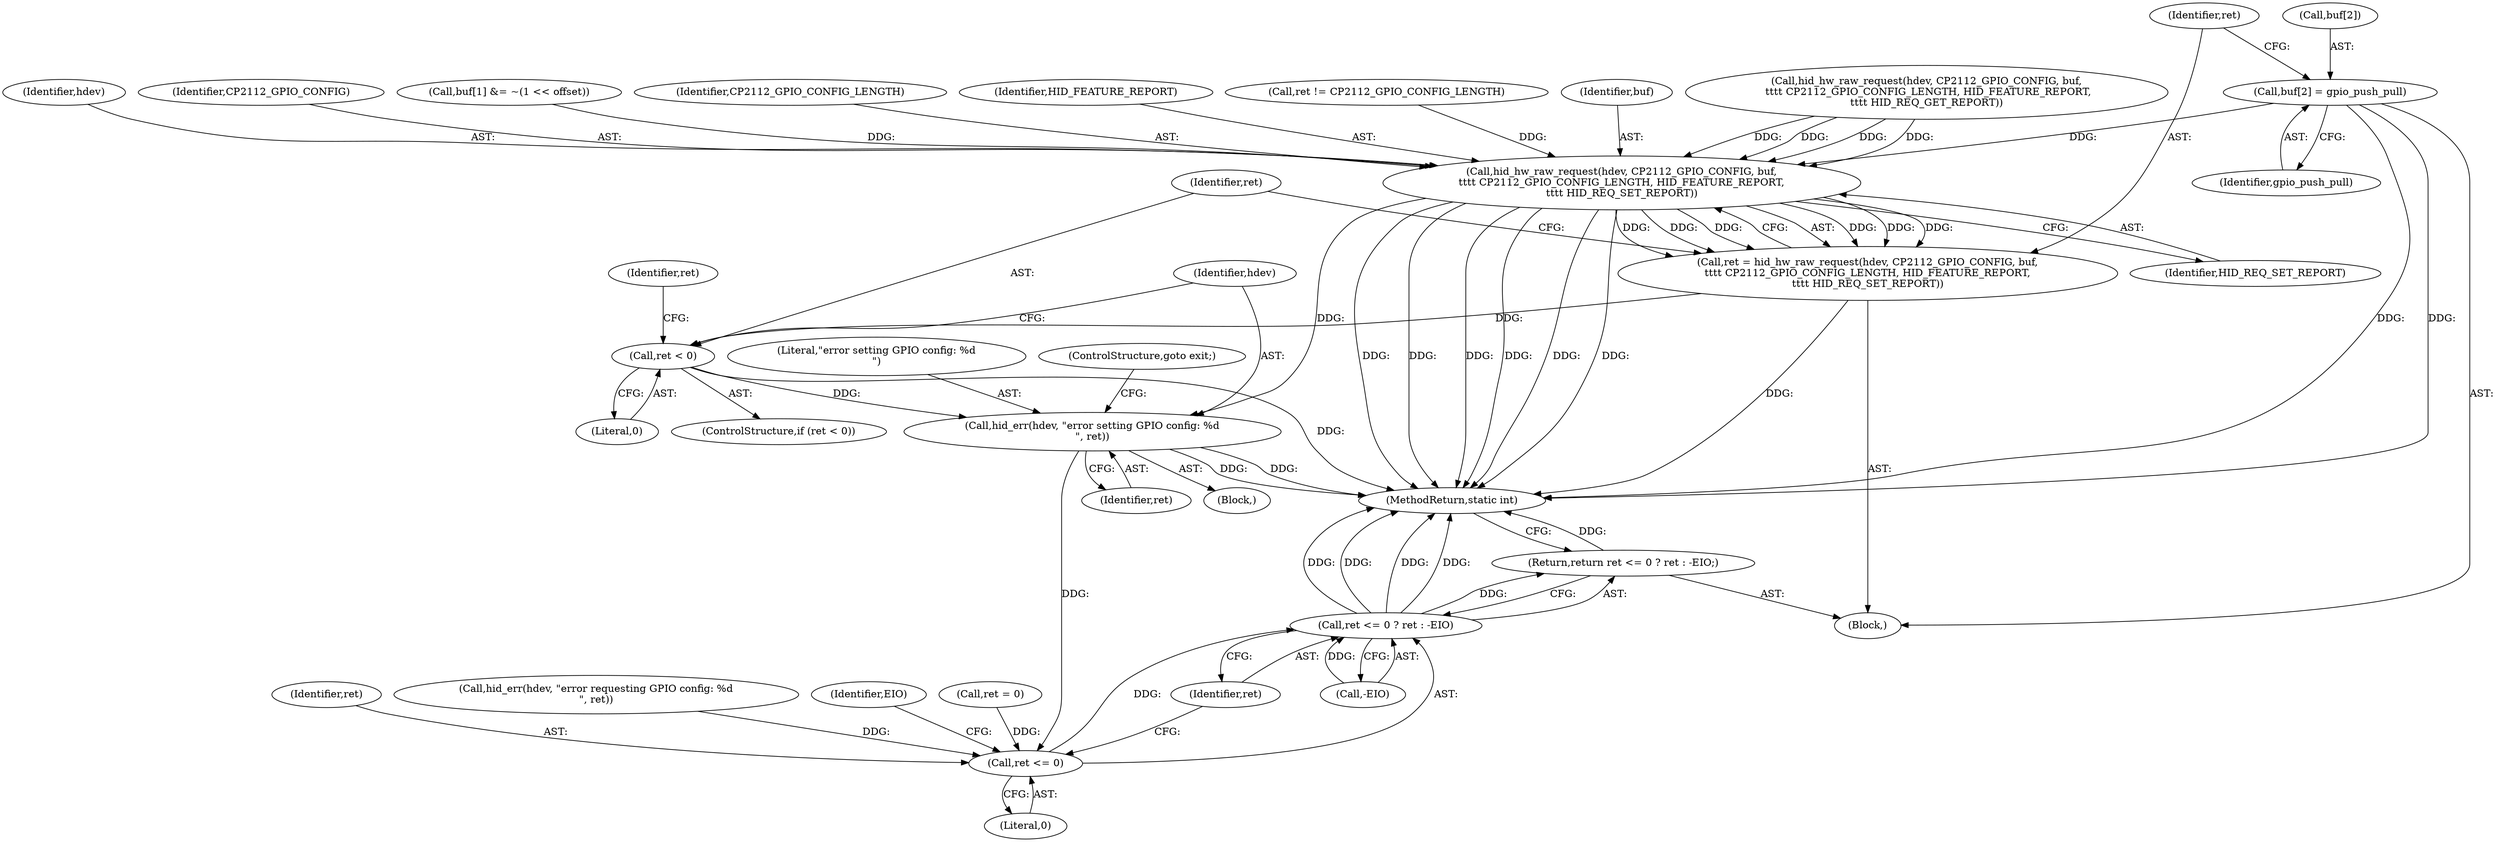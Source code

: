 digraph "0_linux_7a7b5df84b6b4e5d599c7289526eed96541a0654@pointer" {
"1000154" [label="(Call,buf[2] = gpio_push_pull)"];
"1000161" [label="(Call,hid_hw_raw_request(hdev, CP2112_GPIO_CONFIG, buf,\n\t\t\t\t CP2112_GPIO_CONFIG_LENGTH, HID_FEATURE_REPORT,\n\t\t\t\t HID_REQ_SET_REPORT))"];
"1000159" [label="(Call,ret = hid_hw_raw_request(hdev, CP2112_GPIO_CONFIG, buf,\n\t\t\t\t CP2112_GPIO_CONFIG_LENGTH, HID_FEATURE_REPORT,\n\t\t\t\t HID_REQ_SET_REPORT))"];
"1000169" [label="(Call,ret < 0)"];
"1000173" [label="(Call,hid_err(hdev, \"error setting GPIO config: %d\n\", ret))"];
"1000189" [label="(Call,ret <= 0)"];
"1000188" [label="(Call,ret <= 0 ? ret : -EIO)"];
"1000187" [label="(Return,return ret <= 0 ? ret : -EIO;)"];
"1000159" [label="(Call,ret = hid_hw_raw_request(hdev, CP2112_GPIO_CONFIG, buf,\n\t\t\t\t CP2112_GPIO_CONFIG_LENGTH, HID_FEATURE_REPORT,\n\t\t\t\t HID_REQ_SET_REPORT))"];
"1000177" [label="(ControlStructure,goto exit;)"];
"1000189" [label="(Call,ret <= 0)"];
"1000162" [label="(Identifier,hdev)"];
"1000176" [label="(Identifier,ret)"];
"1000163" [label="(Identifier,CP2112_GPIO_CONFIG)"];
"1000146" [label="(Call,buf[1] &= ~(1 << offset))"];
"1000192" [label="(Identifier,ret)"];
"1000190" [label="(Identifier,ret)"];
"1000165" [label="(Identifier,CP2112_GPIO_CONFIG_LENGTH)"];
"1000191" [label="(Literal,0)"];
"1000169" [label="(Call,ret < 0)"];
"1000166" [label="(Identifier,HID_FEATURE_REPORT)"];
"1000141" [label="(Call,hid_err(hdev, \"error requesting GPIO config: %d\n\", ret))"];
"1000171" [label="(Literal,0)"];
"1000154" [label="(Call,buf[2] = gpio_push_pull)"];
"1000137" [label="(Call,ret != CP2112_GPIO_CONFIG_LENGTH)"];
"1000187" [label="(Return,return ret <= 0 ? ret : -EIO;)"];
"1000173" [label="(Call,hid_err(hdev, \"error setting GPIO config: %d\n\", ret))"];
"1000160" [label="(Identifier,ret)"];
"1000103" [label="(Block,)"];
"1000172" [label="(Block,)"];
"1000179" [label="(Identifier,ret)"];
"1000158" [label="(Identifier,gpio_push_pull)"];
"1000161" [label="(Call,hid_hw_raw_request(hdev, CP2112_GPIO_CONFIG, buf,\n\t\t\t\t CP2112_GPIO_CONFIG_LENGTH, HID_FEATURE_REPORT,\n\t\t\t\t HID_REQ_SET_REPORT))"];
"1000195" [label="(MethodReturn,static int)"];
"1000193" [label="(Call,-EIO)"];
"1000164" [label="(Identifier,buf)"];
"1000170" [label="(Identifier,ret)"];
"1000194" [label="(Identifier,EIO)"];
"1000129" [label="(Call,hid_hw_raw_request(hdev, CP2112_GPIO_CONFIG, buf,\n \t\t\t\t CP2112_GPIO_CONFIG_LENGTH, HID_FEATURE_REPORT,\n\t\t\t\t HID_REQ_GET_REPORT))"];
"1000167" [label="(Identifier,HID_REQ_SET_REPORT)"];
"1000174" [label="(Identifier,hdev)"];
"1000175" [label="(Literal,\"error setting GPIO config: %d\n\")"];
"1000178" [label="(Call,ret = 0)"];
"1000155" [label="(Call,buf[2])"];
"1000168" [label="(ControlStructure,if (ret < 0))"];
"1000188" [label="(Call,ret <= 0 ? ret : -EIO)"];
"1000154" -> "1000103"  [label="AST: "];
"1000154" -> "1000158"  [label="CFG: "];
"1000155" -> "1000154"  [label="AST: "];
"1000158" -> "1000154"  [label="AST: "];
"1000160" -> "1000154"  [label="CFG: "];
"1000154" -> "1000195"  [label="DDG: "];
"1000154" -> "1000195"  [label="DDG: "];
"1000154" -> "1000161"  [label="DDG: "];
"1000161" -> "1000159"  [label="AST: "];
"1000161" -> "1000167"  [label="CFG: "];
"1000162" -> "1000161"  [label="AST: "];
"1000163" -> "1000161"  [label="AST: "];
"1000164" -> "1000161"  [label="AST: "];
"1000165" -> "1000161"  [label="AST: "];
"1000166" -> "1000161"  [label="AST: "];
"1000167" -> "1000161"  [label="AST: "];
"1000159" -> "1000161"  [label="CFG: "];
"1000161" -> "1000195"  [label="DDG: "];
"1000161" -> "1000195"  [label="DDG: "];
"1000161" -> "1000195"  [label="DDG: "];
"1000161" -> "1000195"  [label="DDG: "];
"1000161" -> "1000195"  [label="DDG: "];
"1000161" -> "1000195"  [label="DDG: "];
"1000161" -> "1000159"  [label="DDG: "];
"1000161" -> "1000159"  [label="DDG: "];
"1000161" -> "1000159"  [label="DDG: "];
"1000161" -> "1000159"  [label="DDG: "];
"1000161" -> "1000159"  [label="DDG: "];
"1000161" -> "1000159"  [label="DDG: "];
"1000129" -> "1000161"  [label="DDG: "];
"1000129" -> "1000161"  [label="DDG: "];
"1000129" -> "1000161"  [label="DDG: "];
"1000129" -> "1000161"  [label="DDG: "];
"1000146" -> "1000161"  [label="DDG: "];
"1000137" -> "1000161"  [label="DDG: "];
"1000161" -> "1000173"  [label="DDG: "];
"1000159" -> "1000103"  [label="AST: "];
"1000160" -> "1000159"  [label="AST: "];
"1000170" -> "1000159"  [label="CFG: "];
"1000159" -> "1000195"  [label="DDG: "];
"1000159" -> "1000169"  [label="DDG: "];
"1000169" -> "1000168"  [label="AST: "];
"1000169" -> "1000171"  [label="CFG: "];
"1000170" -> "1000169"  [label="AST: "];
"1000171" -> "1000169"  [label="AST: "];
"1000174" -> "1000169"  [label="CFG: "];
"1000179" -> "1000169"  [label="CFG: "];
"1000169" -> "1000195"  [label="DDG: "];
"1000169" -> "1000173"  [label="DDG: "];
"1000173" -> "1000172"  [label="AST: "];
"1000173" -> "1000176"  [label="CFG: "];
"1000174" -> "1000173"  [label="AST: "];
"1000175" -> "1000173"  [label="AST: "];
"1000176" -> "1000173"  [label="AST: "];
"1000177" -> "1000173"  [label="CFG: "];
"1000173" -> "1000195"  [label="DDG: "];
"1000173" -> "1000195"  [label="DDG: "];
"1000173" -> "1000189"  [label="DDG: "];
"1000189" -> "1000188"  [label="AST: "];
"1000189" -> "1000191"  [label="CFG: "];
"1000190" -> "1000189"  [label="AST: "];
"1000191" -> "1000189"  [label="AST: "];
"1000192" -> "1000189"  [label="CFG: "];
"1000194" -> "1000189"  [label="CFG: "];
"1000189" -> "1000188"  [label="DDG: "];
"1000178" -> "1000189"  [label="DDG: "];
"1000141" -> "1000189"  [label="DDG: "];
"1000188" -> "1000187"  [label="AST: "];
"1000188" -> "1000192"  [label="CFG: "];
"1000188" -> "1000193"  [label="CFG: "];
"1000192" -> "1000188"  [label="AST: "];
"1000193" -> "1000188"  [label="AST: "];
"1000187" -> "1000188"  [label="CFG: "];
"1000188" -> "1000195"  [label="DDG: "];
"1000188" -> "1000195"  [label="DDG: "];
"1000188" -> "1000195"  [label="DDG: "];
"1000188" -> "1000195"  [label="DDG: "];
"1000188" -> "1000187"  [label="DDG: "];
"1000193" -> "1000188"  [label="DDG: "];
"1000187" -> "1000103"  [label="AST: "];
"1000195" -> "1000187"  [label="CFG: "];
"1000187" -> "1000195"  [label="DDG: "];
}
